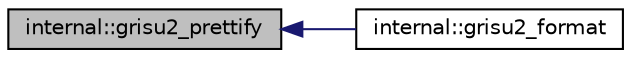 digraph "internal::grisu2_prettify"
{
  edge [fontname="Helvetica",fontsize="10",labelfontname="Helvetica",labelfontsize="10"];
  node [fontname="Helvetica",fontsize="10",shape=record];
  rankdir="LR";
  Node1 [label="internal::grisu2_prettify",height=0.2,width=0.4,color="black", fillcolor="grey75", style="filled" fontcolor="black"];
  Node1 -> Node2 [dir="back",color="midnightblue",fontsize="10",style="solid",fontname="Helvetica"];
  Node2 [label="internal::grisu2_format",height=0.2,width=0.4,color="black", fillcolor="white", style="filled",URL="$namespaceinternal.html#a4abf462ca51ab4e37683b0ae29806958"];
}
